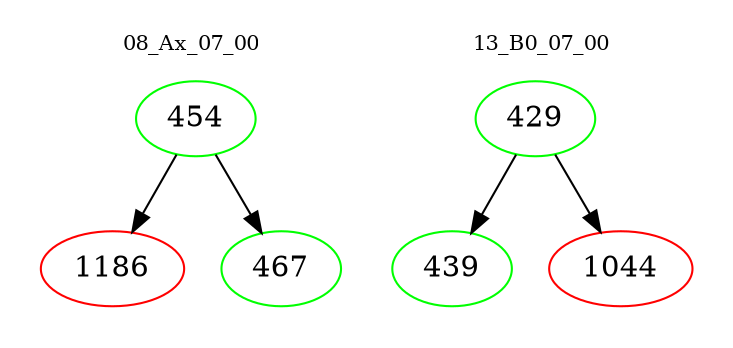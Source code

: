 digraph{
subgraph cluster_0 {
color = white
label = "08_Ax_07_00";
fontsize=10;
T0_454 [label="454", color="green"]
T0_454 -> T0_1186 [color="black"]
T0_1186 [label="1186", color="red"]
T0_454 -> T0_467 [color="black"]
T0_467 [label="467", color="green"]
}
subgraph cluster_1 {
color = white
label = "13_B0_07_00";
fontsize=10;
T1_429 [label="429", color="green"]
T1_429 -> T1_439 [color="black"]
T1_439 [label="439", color="green"]
T1_429 -> T1_1044 [color="black"]
T1_1044 [label="1044", color="red"]
}
}

